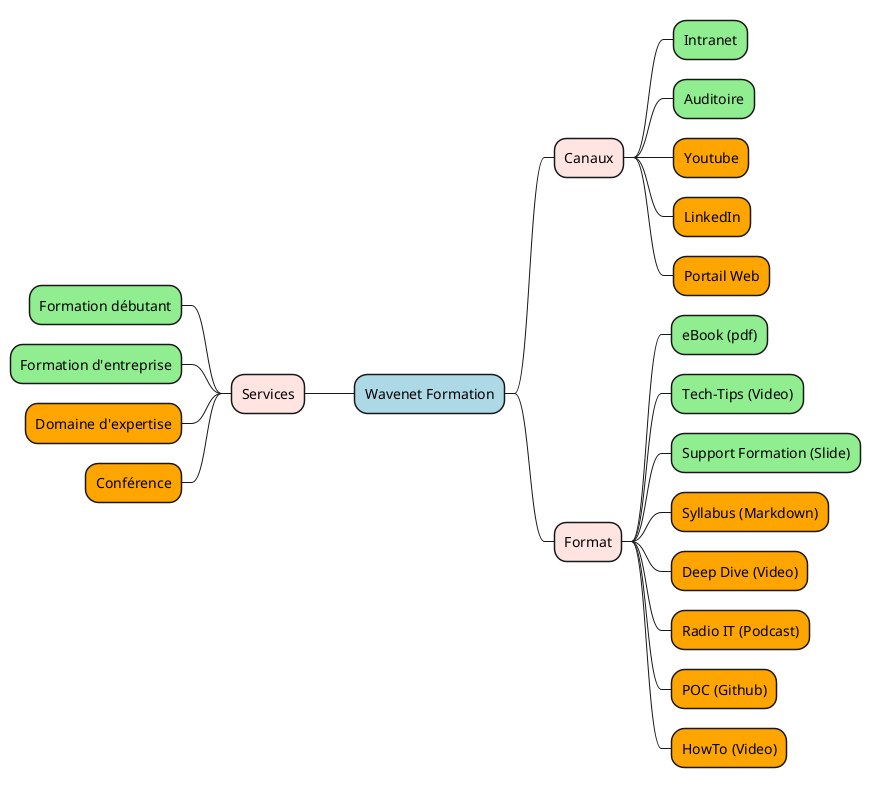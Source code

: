 @startmindmap
*[#LightBlue] Wavenet Formation
--[#MistyRose] Services
---[#Lightgreen] Formation débutant
---[#Lightgreen] Formation d'entreprise
---[#Orange] Domaine d'expertise
---[#Orange] Conférence
**[#MistyRose] Canaux
***[#Lightgreen] Intranet
***[#Lightgreen] Auditoire
***[#Orange] Youtube
***[#Orange] LinkedIn
***[#Orange] Portail Web
**[#MistyRose] Format
***[#Lightgreen] eBook (pdf)
***[#Lightgreen] Tech-Tips (Video)
***[#Lightgreen] Support Formation (Slide)
***[#Orange] Syllabus (Markdown)
***[#Orange] Deep Dive (Video)
***[#Orange] Radio IT (Podcast)
***[#Orange] POC (Github)
***[#Orange] HowTo (Video)
@endmindmap